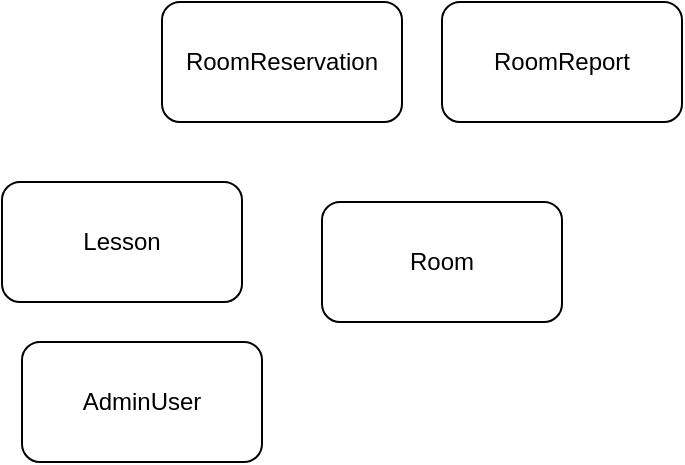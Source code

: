 <mxfile>
    <diagram id="_w-i1lTGdEReaCJkL7Mf" name="Page-1">
        <mxGraphModel dx="762" dy="362" grid="1" gridSize="10" guides="1" tooltips="1" connect="1" arrows="1" fold="1" page="1" pageScale="1" pageWidth="1169" pageHeight="827" math="0" shadow="0">
            <root>
                <mxCell id="0"/>
                <mxCell id="1" parent="0"/>
                <mxCell id="2" value="Lesson" style="rounded=1;whiteSpace=wrap;html=1;" vertex="1" parent="1">
                    <mxGeometry x="300" y="130" width="120" height="60" as="geometry"/>
                </mxCell>
                <mxCell id="3" value="Room" style="rounded=1;whiteSpace=wrap;html=1;" vertex="1" parent="1">
                    <mxGeometry x="460" y="140" width="120" height="60" as="geometry"/>
                </mxCell>
                <mxCell id="4" value="RoomReport" style="rounded=1;whiteSpace=wrap;html=1;" vertex="1" parent="1">
                    <mxGeometry x="520" y="40" width="120" height="60" as="geometry"/>
                </mxCell>
                <mxCell id="5" value="RoomReservation" style="rounded=1;whiteSpace=wrap;html=1;" vertex="1" parent="1">
                    <mxGeometry x="380" y="40" width="120" height="60" as="geometry"/>
                </mxCell>
                <mxCell id="6" value="AdminUser" style="rounded=1;whiteSpace=wrap;html=1;" vertex="1" parent="1">
                    <mxGeometry x="310" y="210" width="120" height="60" as="geometry"/>
                </mxCell>
            </root>
        </mxGraphModel>
    </diagram>
</mxfile>